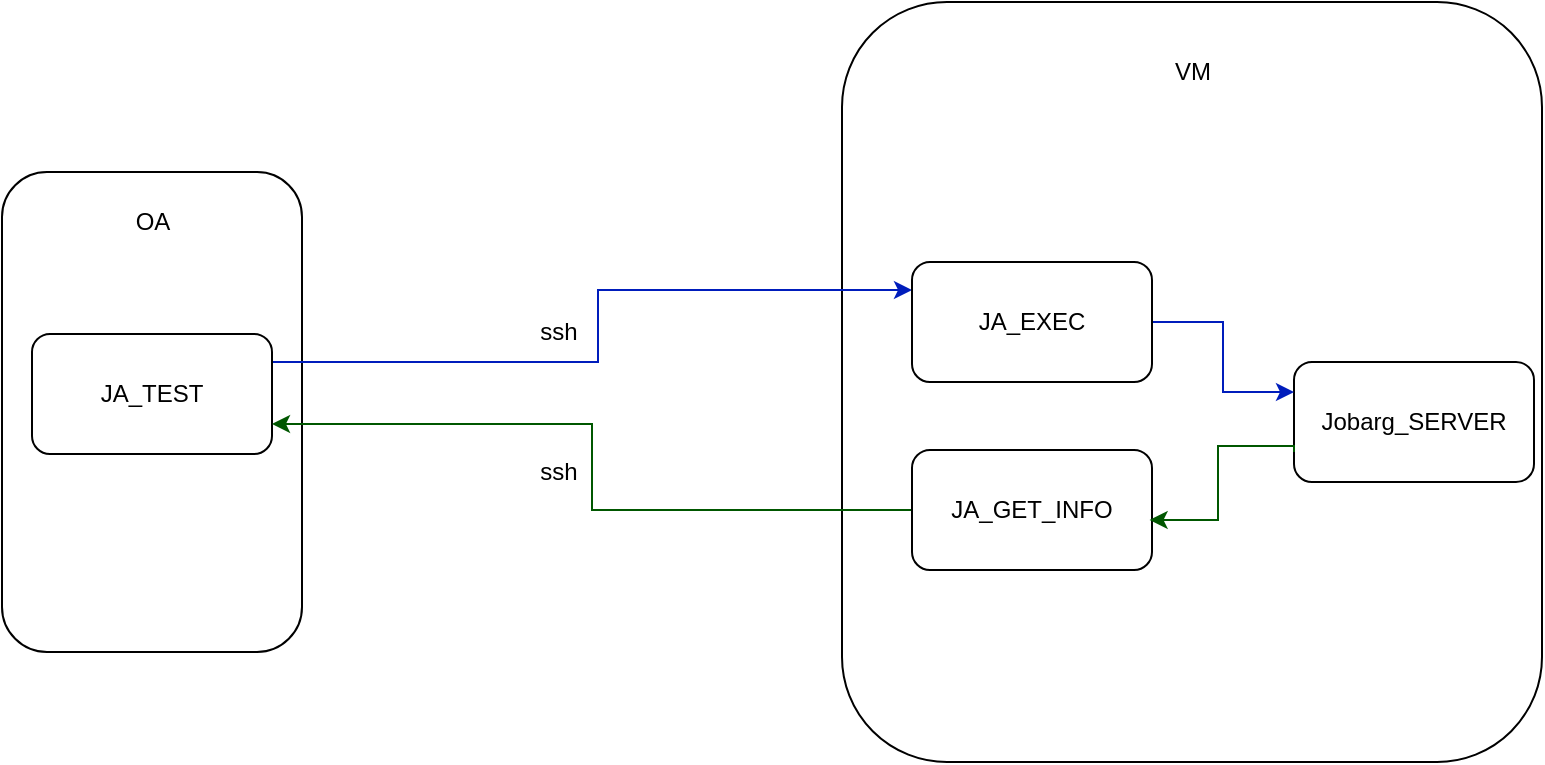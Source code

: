 <mxfile version="24.7.12">
  <diagram name="Page-1" id="TSFPr093VOYMbW9e3bXQ">
    <mxGraphModel dx="875" dy="472" grid="1" gridSize="10" guides="1" tooltips="1" connect="1" arrows="1" fold="1" page="1" pageScale="1" pageWidth="850" pageHeight="1100" math="0" shadow="0">
      <root>
        <mxCell id="0" />
        <mxCell id="1" parent="0" />
        <mxCell id="4NxBRebtptWnb1yivDOK-6" value="&lt;div align=&quot;center&quot;&gt;&lt;br&gt;&lt;/div&gt;" style="rounded=1;whiteSpace=wrap;html=1;" vertex="1" parent="1">
          <mxGeometry x="432" y="30" width="350" height="380" as="geometry" />
        </mxCell>
        <mxCell id="4NxBRebtptWnb1yivDOK-2" value="&lt;div align=&quot;center&quot;&gt;&lt;br&gt;&lt;/div&gt;" style="rounded=1;whiteSpace=wrap;html=1;" vertex="1" parent="1">
          <mxGeometry x="12" y="115" width="150" height="240" as="geometry" />
        </mxCell>
        <mxCell id="4NxBRebtptWnb1yivDOK-23" style="edgeStyle=orthogonalEdgeStyle;rounded=0;orthogonalLoop=1;jettySize=auto;html=1;entryX=0;entryY=0.5;entryDx=0;entryDy=0;fillColor=#0050ef;strokeColor=#001DBC;" edge="1" parent="1">
          <mxGeometry relative="1" as="geometry">
            <mxPoint x="147.0" y="209" as="sourcePoint" />
            <mxPoint x="467" y="174" as="targetPoint" />
            <Array as="points">
              <mxPoint x="147" y="210" />
              <mxPoint x="310" y="210" />
              <mxPoint x="310" y="174" />
            </Array>
          </mxGeometry>
        </mxCell>
        <mxCell id="4NxBRebtptWnb1yivDOK-1" value="JA_TEST" style="rounded=1;whiteSpace=wrap;html=1;" vertex="1" parent="1">
          <mxGeometry x="27" y="196" width="120" height="60" as="geometry" />
        </mxCell>
        <mxCell id="4NxBRebtptWnb1yivDOK-5" value="OA" style="text;html=1;align=center;verticalAlign=middle;resizable=0;points=[];autosize=1;strokeColor=none;fillColor=none;" vertex="1" parent="1">
          <mxGeometry x="67" y="125" width="40" height="30" as="geometry" />
        </mxCell>
        <mxCell id="4NxBRebtptWnb1yivDOK-7" value="&lt;div&gt;VM&lt;/div&gt;" style="text;html=1;align=center;verticalAlign=middle;resizable=0;points=[];autosize=1;strokeColor=none;fillColor=none;" vertex="1" parent="1">
          <mxGeometry x="587" y="50" width="40" height="30" as="geometry" />
        </mxCell>
        <mxCell id="4NxBRebtptWnb1yivDOK-9" value="Jobarg_SERVER" style="rounded=1;whiteSpace=wrap;html=1;" vertex="1" parent="1">
          <mxGeometry x="658" y="210" width="120" height="60" as="geometry" />
        </mxCell>
        <mxCell id="4NxBRebtptWnb1yivDOK-12" value="ssh" style="text;html=1;align=center;verticalAlign=middle;resizable=0;points=[];autosize=1;strokeColor=none;fillColor=none;" vertex="1" parent="1">
          <mxGeometry x="270" y="180" width="40" height="30" as="geometry" />
        </mxCell>
        <mxCell id="4NxBRebtptWnb1yivDOK-19" style="edgeStyle=orthogonalEdgeStyle;rounded=0;orthogonalLoop=1;jettySize=auto;html=1;entryX=0;entryY=0.25;entryDx=0;entryDy=0;fillColor=#0050ef;strokeColor=#001DBC;" edge="1" parent="1" source="4NxBRebtptWnb1yivDOK-13" target="4NxBRebtptWnb1yivDOK-9">
          <mxGeometry relative="1" as="geometry" />
        </mxCell>
        <mxCell id="4NxBRebtptWnb1yivDOK-13" value="JA_EXEC" style="rounded=1;whiteSpace=wrap;html=1;" vertex="1" parent="1">
          <mxGeometry x="467" y="160" width="120" height="60" as="geometry" />
        </mxCell>
        <mxCell id="4NxBRebtptWnb1yivDOK-26" style="edgeStyle=orthogonalEdgeStyle;rounded=0;orthogonalLoop=1;jettySize=auto;html=1;entryX=1;entryY=0.75;entryDx=0;entryDy=0;fillColor=#008a00;strokeColor=#005700;" edge="1" parent="1" source="4NxBRebtptWnb1yivDOK-14" target="4NxBRebtptWnb1yivDOK-1">
          <mxGeometry relative="1" as="geometry" />
        </mxCell>
        <mxCell id="4NxBRebtptWnb1yivDOK-14" value="&lt;div&gt;JA_GET_INFO&lt;/div&gt;" style="rounded=1;whiteSpace=wrap;html=1;" vertex="1" parent="1">
          <mxGeometry x="467" y="254" width="120" height="60" as="geometry" />
        </mxCell>
        <mxCell id="4NxBRebtptWnb1yivDOK-20" style="edgeStyle=orthogonalEdgeStyle;rounded=0;orthogonalLoop=1;jettySize=auto;html=1;entryX=0.99;entryY=0.4;entryDx=0;entryDy=0;entryPerimeter=0;fillColor=#008a00;strokeColor=#005700;exitX=0;exitY=0.75;exitDx=0;exitDy=0;" edge="1" parent="1" source="4NxBRebtptWnb1yivDOK-9">
          <mxGeometry relative="1" as="geometry">
            <mxPoint x="650" y="252" as="sourcePoint" />
            <mxPoint x="585.8" y="289.0" as="targetPoint" />
            <Array as="points">
              <mxPoint x="658" y="252" />
              <mxPoint x="620" y="252" />
              <mxPoint x="620" y="289" />
            </Array>
          </mxGeometry>
        </mxCell>
        <mxCell id="4NxBRebtptWnb1yivDOK-21" value="ssh" style="text;html=1;align=center;verticalAlign=middle;resizable=0;points=[];autosize=1;strokeColor=none;fillColor=none;" vertex="1" parent="1">
          <mxGeometry x="270" y="250" width="40" height="30" as="geometry" />
        </mxCell>
      </root>
    </mxGraphModel>
  </diagram>
</mxfile>
